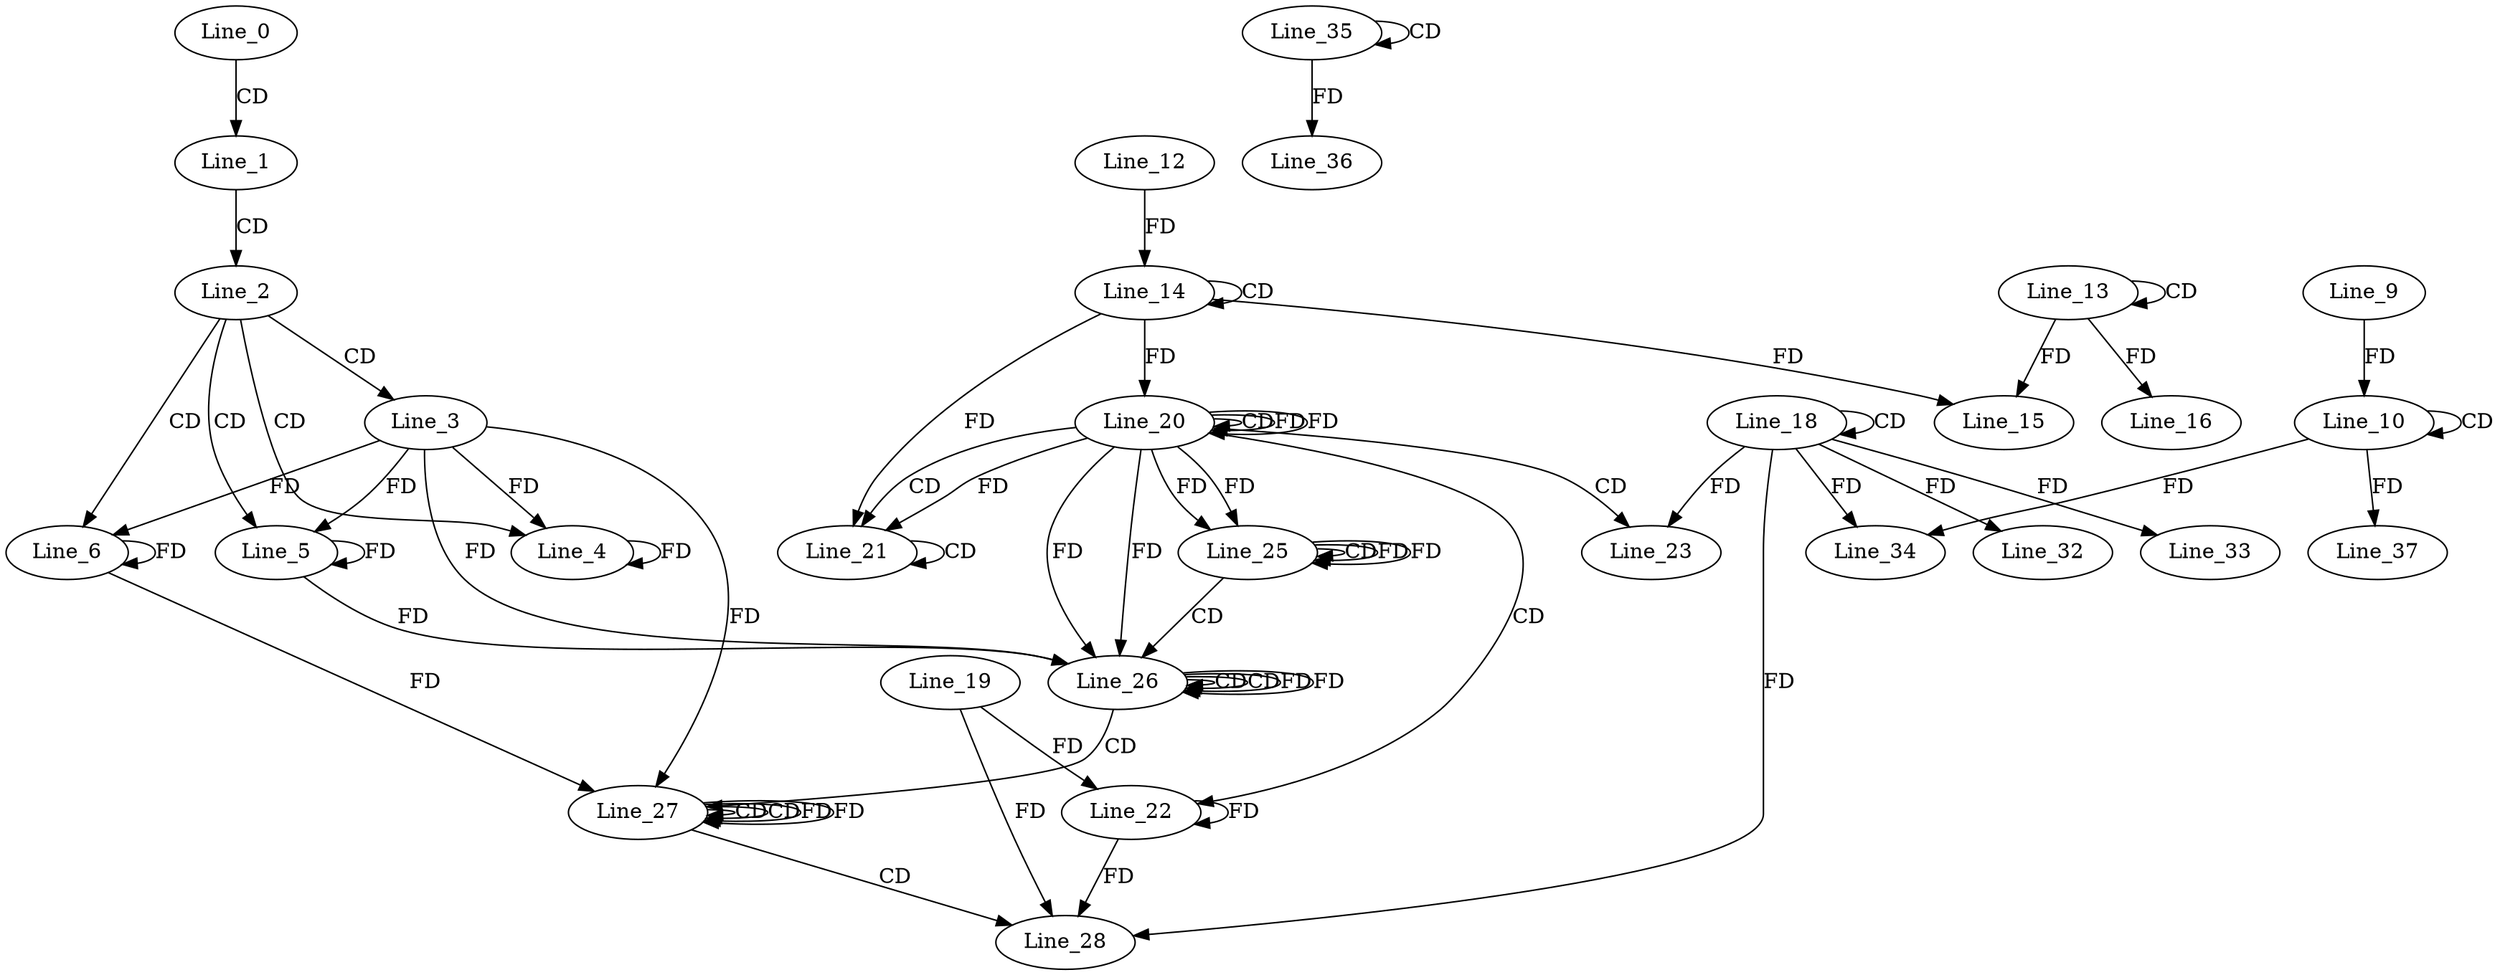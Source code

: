 digraph G {
  Line_0;
  Line_1;
  Line_2;
  Line_3;
  Line_4;
  Line_5;
  Line_6;
  Line_10;
  Line_10;
  Line_9;
  Line_13;
  Line_13;
  Line_14;
  Line_14;
  Line_12;
  Line_14;
  Line_15;
  Line_16;
  Line_18;
  Line_18;
  Line_20;
  Line_20;
  Line_20;
  Line_20;
  Line_20;
  Line_21;
  Line_21;
  Line_22;
  Line_19;
  Line_22;
  Line_23;
  Line_25;
  Line_25;
  Line_25;
  Line_26;
  Line_26;
  Line_26;
  Line_27;
  Line_27;
  Line_27;
  Line_28;
  Line_32;
  Line_33;
  Line_34;
  Line_34;
  Line_35;
  Line_35;
  Line_36;
  Line_37;
  Line_0 -> Line_1 [ label="CD" ];
  Line_1 -> Line_2 [ label="CD" ];
  Line_2 -> Line_3 [ label="CD" ];
  Line_2 -> Line_4 [ label="CD" ];
  Line_3 -> Line_4 [ label="FD" ];
  Line_4 -> Line_4 [ label="FD" ];
  Line_2 -> Line_5 [ label="CD" ];
  Line_3 -> Line_5 [ label="FD" ];
  Line_5 -> Line_5 [ label="FD" ];
  Line_2 -> Line_6 [ label="CD" ];
  Line_3 -> Line_6 [ label="FD" ];
  Line_6 -> Line_6 [ label="FD" ];
  Line_10 -> Line_10 [ label="CD" ];
  Line_9 -> Line_10 [ label="FD" ];
  Line_13 -> Line_13 [ label="CD" ];
  Line_14 -> Line_14 [ label="CD" ];
  Line_12 -> Line_14 [ label="FD" ];
  Line_13 -> Line_15 [ label="FD" ];
  Line_14 -> Line_15 [ label="FD" ];
  Line_13 -> Line_16 [ label="FD" ];
  Line_18 -> Line_18 [ label="CD" ];
  Line_20 -> Line_20 [ label="CD" ];
  Line_14 -> Line_20 [ label="FD" ];
  Line_20 -> Line_20 [ label="FD" ];
  Line_20 -> Line_21 [ label="CD" ];
  Line_21 -> Line_21 [ label="CD" ];
  Line_14 -> Line_21 [ label="FD" ];
  Line_20 -> Line_21 [ label="FD" ];
  Line_20 -> Line_22 [ label="CD" ];
  Line_22 -> Line_22 [ label="FD" ];
  Line_19 -> Line_22 [ label="FD" ];
  Line_20 -> Line_23 [ label="CD" ];
  Line_18 -> Line_23 [ label="FD" ];
  Line_20 -> Line_25 [ label="FD" ];
  Line_25 -> Line_25 [ label="CD" ];
  Line_25 -> Line_25 [ label="FD" ];
  Line_20 -> Line_25 [ label="FD" ];
  Line_25 -> Line_26 [ label="CD" ];
  Line_26 -> Line_26 [ label="CD" ];
  Line_20 -> Line_26 [ label="FD" ];
  Line_3 -> Line_26 [ label="FD" ];
  Line_5 -> Line_26 [ label="FD" ];
  Line_26 -> Line_26 [ label="CD" ];
  Line_26 -> Line_26 [ label="FD" ];
  Line_20 -> Line_26 [ label="FD" ];
  Line_26 -> Line_27 [ label="CD" ];
  Line_27 -> Line_27 [ label="CD" ];
  Line_3 -> Line_27 [ label="FD" ];
  Line_6 -> Line_27 [ label="FD" ];
  Line_27 -> Line_27 [ label="CD" ];
  Line_27 -> Line_27 [ label="FD" ];
  Line_27 -> Line_28 [ label="CD" ];
  Line_18 -> Line_28 [ label="FD" ];
  Line_22 -> Line_28 [ label="FD" ];
  Line_19 -> Line_28 [ label="FD" ];
  Line_18 -> Line_32 [ label="FD" ];
  Line_18 -> Line_33 [ label="FD" ];
  Line_10 -> Line_34 [ label="FD" ];
  Line_18 -> Line_34 [ label="FD" ];
  Line_35 -> Line_35 [ label="CD" ];
  Line_35 -> Line_36 [ label="FD" ];
  Line_10 -> Line_37 [ label="FD" ];
  Line_20 -> Line_20 [ label="FD" ];
  Line_25 -> Line_25 [ label="FD" ];
  Line_26 -> Line_26 [ label="FD" ];
  Line_27 -> Line_27 [ label="FD" ];
}
